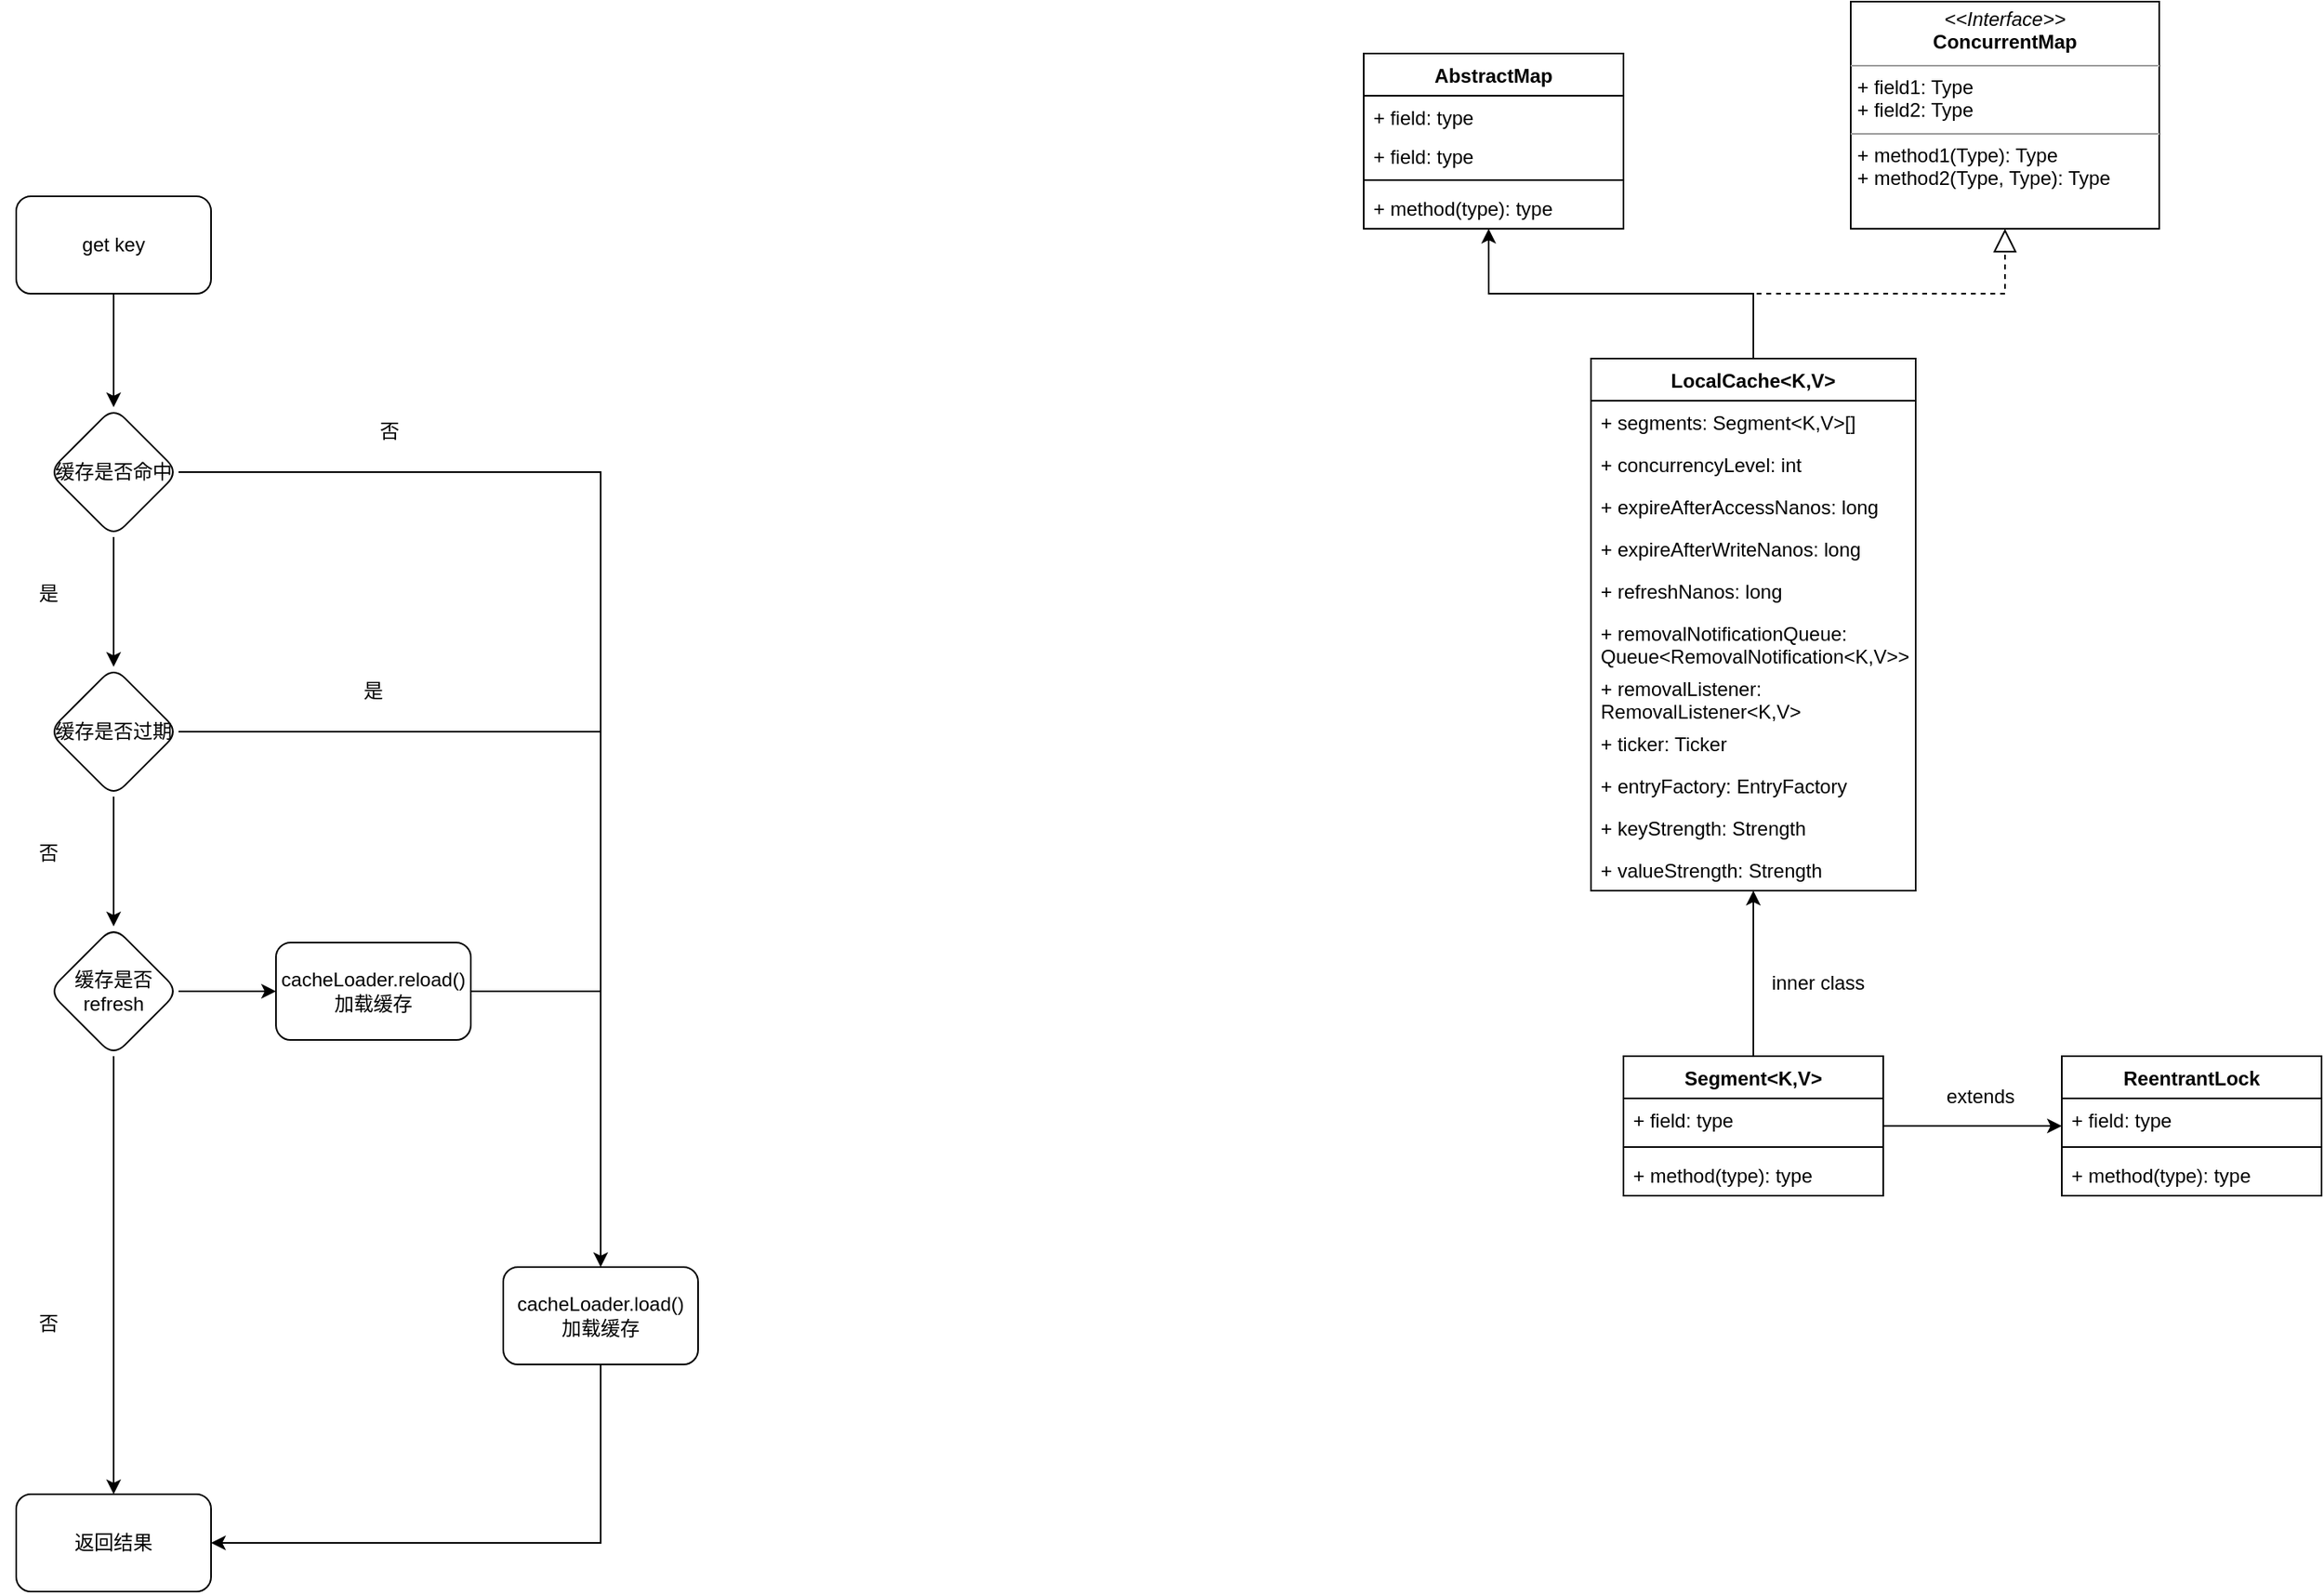<mxfile version="21.6.1" type="github">
  <diagram name="第 1 页" id="geORoSbtRlsgjxlfL54r">
    <mxGraphModel dx="1306" dy="726" grid="1" gridSize="10" guides="1" tooltips="1" connect="1" arrows="1" fold="1" page="1" pageScale="1" pageWidth="827" pageHeight="1169" math="0" shadow="0">
      <root>
        <mxCell id="0" />
        <mxCell id="1" parent="0" />
        <mxCell id="rUhud2PPhJoLH6mJPej0-8" value="" style="edgeStyle=orthogonalEdgeStyle;rounded=0;orthogonalLoop=1;jettySize=auto;html=1;" edge="1" parent="1" source="rUhud2PPhJoLH6mJPej0-1" target="rUhud2PPhJoLH6mJPej0-7">
          <mxGeometry relative="1" as="geometry" />
        </mxCell>
        <mxCell id="rUhud2PPhJoLH6mJPej0-1" value="get key" style="rounded=1;whiteSpace=wrap;html=1;" vertex="1" parent="1">
          <mxGeometry x="170" y="140" width="120" height="60" as="geometry" />
        </mxCell>
        <mxCell id="rUhud2PPhJoLH6mJPej0-11" value="" style="edgeStyle=orthogonalEdgeStyle;rounded=0;orthogonalLoop=1;jettySize=auto;html=1;" edge="1" parent="1" source="rUhud2PPhJoLH6mJPej0-7" target="rUhud2PPhJoLH6mJPej0-10">
          <mxGeometry relative="1" as="geometry" />
        </mxCell>
        <mxCell id="rUhud2PPhJoLH6mJPej0-17" value="" style="edgeStyle=orthogonalEdgeStyle;rounded=0;orthogonalLoop=1;jettySize=auto;html=1;" edge="1" parent="1" source="rUhud2PPhJoLH6mJPej0-7" target="rUhud2PPhJoLH6mJPej0-16">
          <mxGeometry relative="1" as="geometry" />
        </mxCell>
        <mxCell id="rUhud2PPhJoLH6mJPej0-7" value="缓存是否命中" style="rhombus;whiteSpace=wrap;html=1;rounded=1;" vertex="1" parent="1">
          <mxGeometry x="190" y="270" width="80" height="80" as="geometry" />
        </mxCell>
        <mxCell id="rUhud2PPhJoLH6mJPej0-9" value="是" style="text;html=1;strokeColor=none;fillColor=none;align=center;verticalAlign=middle;whiteSpace=wrap;rounded=0;" vertex="1" parent="1">
          <mxGeometry x="160" y="370" width="60" height="30" as="geometry" />
        </mxCell>
        <mxCell id="rUhud2PPhJoLH6mJPej0-31" style="edgeStyle=orthogonalEdgeStyle;rounded=0;orthogonalLoop=1;jettySize=auto;html=1;entryX=1;entryY=0.5;entryDx=0;entryDy=0;" edge="1" parent="1" source="rUhud2PPhJoLH6mJPej0-10" target="rUhud2PPhJoLH6mJPej0-25">
          <mxGeometry relative="1" as="geometry">
            <Array as="points">
              <mxPoint x="530" y="970" />
            </Array>
          </mxGeometry>
        </mxCell>
        <mxCell id="rUhud2PPhJoLH6mJPej0-10" value="cacheLoader.load()&lt;br&gt;加载缓存" style="whiteSpace=wrap;html=1;rounded=1;" vertex="1" parent="1">
          <mxGeometry x="470" y="800" width="120" height="60" as="geometry" />
        </mxCell>
        <mxCell id="rUhud2PPhJoLH6mJPej0-12" value="否" style="text;html=1;strokeColor=none;fillColor=none;align=center;verticalAlign=middle;whiteSpace=wrap;rounded=0;" vertex="1" parent="1">
          <mxGeometry x="370" y="270" width="60" height="30" as="geometry" />
        </mxCell>
        <mxCell id="rUhud2PPhJoLH6mJPej0-19" value="" style="edgeStyle=orthogonalEdgeStyle;rounded=0;orthogonalLoop=1;jettySize=auto;html=1;" edge="1" parent="1" source="rUhud2PPhJoLH6mJPej0-16" target="rUhud2PPhJoLH6mJPej0-18">
          <mxGeometry relative="1" as="geometry" />
        </mxCell>
        <mxCell id="rUhud2PPhJoLH6mJPej0-16" value="缓存是否过期" style="rhombus;whiteSpace=wrap;html=1;rounded=1;" vertex="1" parent="1">
          <mxGeometry x="190" y="430" width="80" height="80" as="geometry" />
        </mxCell>
        <mxCell id="rUhud2PPhJoLH6mJPej0-26" value="" style="edgeStyle=orthogonalEdgeStyle;rounded=0;orthogonalLoop=1;jettySize=auto;html=1;" edge="1" parent="1" source="rUhud2PPhJoLH6mJPej0-18" target="rUhud2PPhJoLH6mJPej0-25">
          <mxGeometry relative="1" as="geometry" />
        </mxCell>
        <mxCell id="rUhud2PPhJoLH6mJPej0-29" value="" style="edgeStyle=orthogonalEdgeStyle;rounded=0;orthogonalLoop=1;jettySize=auto;html=1;" edge="1" parent="1" source="rUhud2PPhJoLH6mJPej0-18" target="rUhud2PPhJoLH6mJPej0-28">
          <mxGeometry relative="1" as="geometry" />
        </mxCell>
        <mxCell id="rUhud2PPhJoLH6mJPej0-18" value="缓存是否&lt;br&gt;refresh" style="rhombus;whiteSpace=wrap;html=1;rounded=1;" vertex="1" parent="1">
          <mxGeometry x="190" y="590" width="80" height="80" as="geometry" />
        </mxCell>
        <mxCell id="rUhud2PPhJoLH6mJPej0-20" value="否" style="text;html=1;strokeColor=none;fillColor=none;align=center;verticalAlign=middle;whiteSpace=wrap;rounded=0;" vertex="1" parent="1">
          <mxGeometry x="160" y="530" width="60" height="30" as="geometry" />
        </mxCell>
        <mxCell id="rUhud2PPhJoLH6mJPej0-22" value="" style="endArrow=none;html=1;rounded=0;exitX=1;exitY=0.5;exitDx=0;exitDy=0;" edge="1" parent="1" source="rUhud2PPhJoLH6mJPej0-16">
          <mxGeometry width="50" height="50" relative="1" as="geometry">
            <mxPoint x="390" y="540" as="sourcePoint" />
            <mxPoint x="530" y="470" as="targetPoint" />
          </mxGeometry>
        </mxCell>
        <mxCell id="rUhud2PPhJoLH6mJPej0-23" value="是" style="text;html=1;strokeColor=none;fillColor=none;align=center;verticalAlign=middle;whiteSpace=wrap;rounded=0;" vertex="1" parent="1">
          <mxGeometry x="360" y="430" width="60" height="30" as="geometry" />
        </mxCell>
        <mxCell id="rUhud2PPhJoLH6mJPej0-25" value="返回结果" style="whiteSpace=wrap;html=1;rounded=1;" vertex="1" parent="1">
          <mxGeometry x="170" y="940" width="120" height="60" as="geometry" />
        </mxCell>
        <mxCell id="rUhud2PPhJoLH6mJPej0-27" value="否" style="text;html=1;strokeColor=none;fillColor=none;align=center;verticalAlign=middle;whiteSpace=wrap;rounded=0;" vertex="1" parent="1">
          <mxGeometry x="160" y="820" width="60" height="30" as="geometry" />
        </mxCell>
        <mxCell id="rUhud2PPhJoLH6mJPej0-28" value="cacheLoader.reload()&lt;br&gt;加载缓存" style="whiteSpace=wrap;html=1;rounded=1;" vertex="1" parent="1">
          <mxGeometry x="330" y="600" width="120" height="60" as="geometry" />
        </mxCell>
        <mxCell id="rUhud2PPhJoLH6mJPej0-35" value="" style="endArrow=none;html=1;rounded=0;exitX=1;exitY=0.5;exitDx=0;exitDy=0;" edge="1" parent="1" source="rUhud2PPhJoLH6mJPej0-28">
          <mxGeometry width="50" height="50" relative="1" as="geometry">
            <mxPoint x="390" y="670" as="sourcePoint" />
            <mxPoint x="530" y="630" as="targetPoint" />
          </mxGeometry>
        </mxCell>
        <mxCell id="rUhud2PPhJoLH6mJPej0-51" style="edgeStyle=orthogonalEdgeStyle;rounded=0;orthogonalLoop=1;jettySize=auto;html=1;entryX=0.481;entryY=1;entryDx=0;entryDy=0;entryPerimeter=0;" edge="1" parent="1" source="rUhud2PPhJoLH6mJPej0-37" target="rUhud2PPhJoLH6mJPej0-50">
          <mxGeometry relative="1" as="geometry" />
        </mxCell>
        <mxCell id="rUhud2PPhJoLH6mJPej0-70" style="edgeStyle=orthogonalEdgeStyle;rounded=0;orthogonalLoop=1;jettySize=auto;html=1;exitX=0.5;exitY=0;exitDx=0;exitDy=0;" edge="1" parent="1" source="rUhud2PPhJoLH6mJPej0-64" target="rUhud2PPhJoLH6mJPej0-37">
          <mxGeometry relative="1" as="geometry" />
        </mxCell>
        <mxCell id="rUhud2PPhJoLH6mJPej0-37" value="LocalCache&amp;lt;K,V&amp;gt;" style="swimlane;fontStyle=1;align=center;verticalAlign=top;childLayout=stackLayout;horizontal=1;startSize=26;horizontalStack=0;resizeParent=1;resizeParentMax=0;resizeLast=0;collapsible=1;marginBottom=0;whiteSpace=wrap;html=1;" vertex="1" parent="1">
          <mxGeometry x="1140" y="240" width="200" height="328" as="geometry" />
        </mxCell>
        <mxCell id="rUhud2PPhJoLH6mJPej0-38" value="+ segments: Segment&amp;lt;K,V&amp;gt;[]&amp;nbsp;" style="text;strokeColor=none;fillColor=none;align=left;verticalAlign=top;spacingLeft=4;spacingRight=4;overflow=hidden;rotatable=0;points=[[0,0.5],[1,0.5]];portConstraint=eastwest;whiteSpace=wrap;html=1;" vertex="1" parent="rUhud2PPhJoLH6mJPej0-37">
          <mxGeometry y="26" width="200" height="26" as="geometry" />
        </mxCell>
        <mxCell id="rUhud2PPhJoLH6mJPej0-54" value="+ concurrencyLevel: int&amp;nbsp;" style="text;strokeColor=none;fillColor=none;align=left;verticalAlign=top;spacingLeft=4;spacingRight=4;overflow=hidden;rotatable=0;points=[[0,0.5],[1,0.5]];portConstraint=eastwest;whiteSpace=wrap;html=1;" vertex="1" parent="rUhud2PPhJoLH6mJPej0-37">
          <mxGeometry y="52" width="200" height="26" as="geometry" />
        </mxCell>
        <mxCell id="rUhud2PPhJoLH6mJPej0-55" value="+&amp;nbsp;expireAfterAccessNanos&lt;span style=&quot;background-color: initial;&quot;&gt;: long&amp;nbsp;&lt;/span&gt;" style="text;strokeColor=none;fillColor=none;align=left;verticalAlign=top;spacingLeft=4;spacingRight=4;overflow=hidden;rotatable=0;points=[[0,0.5],[1,0.5]];portConstraint=eastwest;whiteSpace=wrap;html=1;" vertex="1" parent="rUhud2PPhJoLH6mJPej0-37">
          <mxGeometry y="78" width="200" height="26" as="geometry" />
        </mxCell>
        <mxCell id="rUhud2PPhJoLH6mJPej0-56" value="+&amp;nbsp;expireAfterWriteNanos&lt;span style=&quot;background-color: initial;&quot;&gt;: long&amp;nbsp;&lt;/span&gt;" style="text;strokeColor=none;fillColor=none;align=left;verticalAlign=top;spacingLeft=4;spacingRight=4;overflow=hidden;rotatable=0;points=[[0,0.5],[1,0.5]];portConstraint=eastwest;whiteSpace=wrap;html=1;" vertex="1" parent="rUhud2PPhJoLH6mJPej0-37">
          <mxGeometry y="104" width="200" height="26" as="geometry" />
        </mxCell>
        <mxCell id="rUhud2PPhJoLH6mJPej0-57" value="+&amp;nbsp;refreshNanos&lt;span style=&quot;background-color: initial;&quot;&gt;: long&amp;nbsp;&lt;/span&gt;" style="text;strokeColor=none;fillColor=none;align=left;verticalAlign=top;spacingLeft=4;spacingRight=4;overflow=hidden;rotatable=0;points=[[0,0.5],[1,0.5]];portConstraint=eastwest;whiteSpace=wrap;html=1;" vertex="1" parent="rUhud2PPhJoLH6mJPej0-37">
          <mxGeometry y="130" width="200" height="26" as="geometry" />
        </mxCell>
        <mxCell id="rUhud2PPhJoLH6mJPej0-58" value="+&amp;nbsp;removalNotificationQueue&lt;span style=&quot;background-color: initial;&quot;&gt;:&lt;br&gt;Queue&amp;lt;RemovalNotification&amp;lt;K,V&amp;gt;&amp;gt;&amp;nbsp;&lt;/span&gt;" style="text;strokeColor=none;fillColor=none;align=left;verticalAlign=top;spacingLeft=4;spacingRight=4;overflow=hidden;rotatable=0;points=[[0,0.5],[1,0.5]];portConstraint=eastwest;whiteSpace=wrap;html=1;" vertex="1" parent="rUhud2PPhJoLH6mJPej0-37">
          <mxGeometry y="156" width="200" height="34" as="geometry" />
        </mxCell>
        <mxCell id="rUhud2PPhJoLH6mJPej0-59" value="+&amp;nbsp;removalListener&lt;span style=&quot;background-color: initial;&quot;&gt;: RemovalListener&amp;lt;K,V&amp;gt;&amp;nbsp;&lt;/span&gt;" style="text;strokeColor=none;fillColor=none;align=left;verticalAlign=top;spacingLeft=4;spacingRight=4;overflow=hidden;rotatable=0;points=[[0,0.5],[1,0.5]];portConstraint=eastwest;whiteSpace=wrap;html=1;" vertex="1" parent="rUhud2PPhJoLH6mJPej0-37">
          <mxGeometry y="190" width="200" height="34" as="geometry" />
        </mxCell>
        <mxCell id="rUhud2PPhJoLH6mJPej0-60" value="+ ticker&lt;span style=&quot;background-color: initial;&quot;&gt;: Ticker&amp;nbsp;&lt;/span&gt;" style="text;strokeColor=none;fillColor=none;align=left;verticalAlign=top;spacingLeft=4;spacingRight=4;overflow=hidden;rotatable=0;points=[[0,0.5],[1,0.5]];portConstraint=eastwest;whiteSpace=wrap;html=1;" vertex="1" parent="rUhud2PPhJoLH6mJPej0-37">
          <mxGeometry y="224" width="200" height="26" as="geometry" />
        </mxCell>
        <mxCell id="rUhud2PPhJoLH6mJPej0-61" value="+ entryFactory&lt;span style=&quot;background-color: initial;&quot;&gt;: EntryFactory&amp;nbsp;&lt;/span&gt;" style="text;strokeColor=none;fillColor=none;align=left;verticalAlign=top;spacingLeft=4;spacingRight=4;overflow=hidden;rotatable=0;points=[[0,0.5],[1,0.5]];portConstraint=eastwest;whiteSpace=wrap;html=1;" vertex="1" parent="rUhud2PPhJoLH6mJPej0-37">
          <mxGeometry y="250" width="200" height="26" as="geometry" />
        </mxCell>
        <mxCell id="rUhud2PPhJoLH6mJPej0-62" value="+ keyStrength&lt;span style=&quot;background-color: initial;&quot;&gt;: Strength&lt;/span&gt;" style="text;strokeColor=none;fillColor=none;align=left;verticalAlign=top;spacingLeft=4;spacingRight=4;overflow=hidden;rotatable=0;points=[[0,0.5],[1,0.5]];portConstraint=eastwest;whiteSpace=wrap;html=1;" vertex="1" parent="rUhud2PPhJoLH6mJPej0-37">
          <mxGeometry y="276" width="200" height="26" as="geometry" />
        </mxCell>
        <mxCell id="rUhud2PPhJoLH6mJPej0-63" value="+ valueStrength&lt;span style=&quot;background-color: initial;&quot;&gt;: Strength&lt;/span&gt;" style="text;strokeColor=none;fillColor=none;align=left;verticalAlign=top;spacingLeft=4;spacingRight=4;overflow=hidden;rotatable=0;points=[[0,0.5],[1,0.5]];portConstraint=eastwest;whiteSpace=wrap;html=1;" vertex="1" parent="rUhud2PPhJoLH6mJPej0-37">
          <mxGeometry y="302" width="200" height="26" as="geometry" />
        </mxCell>
        <mxCell id="rUhud2PPhJoLH6mJPej0-41" value="" style="endArrow=block;dashed=1;endFill=0;endSize=12;html=1;rounded=0;exitX=0.5;exitY=0;exitDx=0;exitDy=0;edgeStyle=orthogonalEdgeStyle;entryX=0.5;entryY=1;entryDx=0;entryDy=0;" edge="1" parent="1" source="rUhud2PPhJoLH6mJPej0-37" target="rUhud2PPhJoLH6mJPej0-46">
          <mxGeometry width="160" relative="1" as="geometry">
            <mxPoint x="1290" y="450" as="sourcePoint" />
            <mxPoint x="1241.304" y="161" as="targetPoint" />
            <Array as="points">
              <mxPoint x="1240" y="200" />
              <mxPoint x="1395" y="200" />
            </Array>
          </mxGeometry>
        </mxCell>
        <mxCell id="rUhud2PPhJoLH6mJPej0-46" value="&lt;p style=&quot;margin:0px;margin-top:4px;text-align:center;&quot;&gt;&lt;i&gt;&amp;lt;&amp;lt;Interface&amp;gt;&amp;gt;&lt;/i&gt;&lt;br&gt;&lt;b&gt;ConcurrentMap&lt;/b&gt;&lt;/p&gt;&lt;hr size=&quot;1&quot;&gt;&lt;p style=&quot;margin:0px;margin-left:4px;&quot;&gt;+ field1: Type&lt;br&gt;+ field2: Type&lt;/p&gt;&lt;hr size=&quot;1&quot;&gt;&lt;p style=&quot;margin:0px;margin-left:4px;&quot;&gt;+ method1(Type): Type&lt;br&gt;+ method2(Type, Type): Type&lt;/p&gt;" style="verticalAlign=top;align=left;overflow=fill;fontSize=12;fontFamily=Helvetica;html=1;whiteSpace=wrap;" vertex="1" parent="1">
          <mxGeometry x="1300" y="20" width="190" height="140" as="geometry" />
        </mxCell>
        <mxCell id="rUhud2PPhJoLH6mJPej0-47" value="AbstractMap&lt;br&gt;" style="swimlane;fontStyle=1;align=center;verticalAlign=top;childLayout=stackLayout;horizontal=1;startSize=26;horizontalStack=0;resizeParent=1;resizeParentMax=0;resizeLast=0;collapsible=1;marginBottom=0;whiteSpace=wrap;html=1;" vertex="1" parent="1">
          <mxGeometry x="1000" y="52" width="160" height="108" as="geometry" />
        </mxCell>
        <mxCell id="rUhud2PPhJoLH6mJPej0-48" value="+ field: type" style="text;strokeColor=none;fillColor=none;align=left;verticalAlign=top;spacingLeft=4;spacingRight=4;overflow=hidden;rotatable=0;points=[[0,0.5],[1,0.5]];portConstraint=eastwest;whiteSpace=wrap;html=1;" vertex="1" parent="rUhud2PPhJoLH6mJPej0-47">
          <mxGeometry y="26" width="160" height="24" as="geometry" />
        </mxCell>
        <mxCell id="rUhud2PPhJoLH6mJPej0-53" value="+ field: type" style="text;strokeColor=none;fillColor=none;align=left;verticalAlign=top;spacingLeft=4;spacingRight=4;overflow=hidden;rotatable=0;points=[[0,0.5],[1,0.5]];portConstraint=eastwest;whiteSpace=wrap;html=1;" vertex="1" parent="rUhud2PPhJoLH6mJPej0-47">
          <mxGeometry y="50" width="160" height="24" as="geometry" />
        </mxCell>
        <mxCell id="rUhud2PPhJoLH6mJPej0-49" value="" style="line;strokeWidth=1;fillColor=none;align=left;verticalAlign=middle;spacingTop=-1;spacingLeft=3;spacingRight=3;rotatable=0;labelPosition=right;points=[];portConstraint=eastwest;strokeColor=inherit;" vertex="1" parent="rUhud2PPhJoLH6mJPej0-47">
          <mxGeometry y="74" width="160" height="8" as="geometry" />
        </mxCell>
        <mxCell id="rUhud2PPhJoLH6mJPej0-50" value="+ method(type): type" style="text;strokeColor=none;fillColor=none;align=left;verticalAlign=top;spacingLeft=4;spacingRight=4;overflow=hidden;rotatable=0;points=[[0,0.5],[1,0.5]];portConstraint=eastwest;whiteSpace=wrap;html=1;" vertex="1" parent="rUhud2PPhJoLH6mJPej0-47">
          <mxGeometry y="82" width="160" height="26" as="geometry" />
        </mxCell>
        <mxCell id="rUhud2PPhJoLH6mJPej0-76" value="" style="edgeStyle=orthogonalEdgeStyle;rounded=0;orthogonalLoop=1;jettySize=auto;html=1;" edge="1" parent="1" source="rUhud2PPhJoLH6mJPej0-64" target="rUhud2PPhJoLH6mJPej0-72">
          <mxGeometry relative="1" as="geometry" />
        </mxCell>
        <mxCell id="rUhud2PPhJoLH6mJPej0-64" value="Segment&amp;lt;K,V&amp;gt;" style="swimlane;fontStyle=1;align=center;verticalAlign=top;childLayout=stackLayout;horizontal=1;startSize=26;horizontalStack=0;resizeParent=1;resizeParentMax=0;resizeLast=0;collapsible=1;marginBottom=0;whiteSpace=wrap;html=1;" vertex="1" parent="1">
          <mxGeometry x="1160" y="670" width="160" height="86" as="geometry" />
        </mxCell>
        <mxCell id="rUhud2PPhJoLH6mJPej0-65" value="+ field: type" style="text;strokeColor=none;fillColor=none;align=left;verticalAlign=top;spacingLeft=4;spacingRight=4;overflow=hidden;rotatable=0;points=[[0,0.5],[1,0.5]];portConstraint=eastwest;whiteSpace=wrap;html=1;" vertex="1" parent="rUhud2PPhJoLH6mJPej0-64">
          <mxGeometry y="26" width="160" height="26" as="geometry" />
        </mxCell>
        <mxCell id="rUhud2PPhJoLH6mJPej0-66" value="" style="line;strokeWidth=1;fillColor=none;align=left;verticalAlign=middle;spacingTop=-1;spacingLeft=3;spacingRight=3;rotatable=0;labelPosition=right;points=[];portConstraint=eastwest;strokeColor=inherit;" vertex="1" parent="rUhud2PPhJoLH6mJPej0-64">
          <mxGeometry y="52" width="160" height="8" as="geometry" />
        </mxCell>
        <mxCell id="rUhud2PPhJoLH6mJPej0-67" value="+ method(type): type" style="text;strokeColor=none;fillColor=none;align=left;verticalAlign=top;spacingLeft=4;spacingRight=4;overflow=hidden;rotatable=0;points=[[0,0.5],[1,0.5]];portConstraint=eastwest;whiteSpace=wrap;html=1;" vertex="1" parent="rUhud2PPhJoLH6mJPej0-64">
          <mxGeometry y="60" width="160" height="26" as="geometry" />
        </mxCell>
        <mxCell id="rUhud2PPhJoLH6mJPej0-71" value="inner class" style="text;html=1;strokeColor=none;fillColor=none;align=center;verticalAlign=middle;whiteSpace=wrap;rounded=0;" vertex="1" parent="1">
          <mxGeometry x="1250" y="610" width="60" height="30" as="geometry" />
        </mxCell>
        <mxCell id="rUhud2PPhJoLH6mJPej0-72" value="ReentrantLock" style="swimlane;fontStyle=1;align=center;verticalAlign=top;childLayout=stackLayout;horizontal=1;startSize=26;horizontalStack=0;resizeParent=1;resizeParentMax=0;resizeLast=0;collapsible=1;marginBottom=0;whiteSpace=wrap;html=1;" vertex="1" parent="1">
          <mxGeometry x="1430" y="670" width="160" height="86" as="geometry" />
        </mxCell>
        <mxCell id="rUhud2PPhJoLH6mJPej0-73" value="+ field: type" style="text;strokeColor=none;fillColor=none;align=left;verticalAlign=top;spacingLeft=4;spacingRight=4;overflow=hidden;rotatable=0;points=[[0,0.5],[1,0.5]];portConstraint=eastwest;whiteSpace=wrap;html=1;" vertex="1" parent="rUhud2PPhJoLH6mJPej0-72">
          <mxGeometry y="26" width="160" height="26" as="geometry" />
        </mxCell>
        <mxCell id="rUhud2PPhJoLH6mJPej0-74" value="" style="line;strokeWidth=1;fillColor=none;align=left;verticalAlign=middle;spacingTop=-1;spacingLeft=3;spacingRight=3;rotatable=0;labelPosition=right;points=[];portConstraint=eastwest;strokeColor=inherit;" vertex="1" parent="rUhud2PPhJoLH6mJPej0-72">
          <mxGeometry y="52" width="160" height="8" as="geometry" />
        </mxCell>
        <mxCell id="rUhud2PPhJoLH6mJPej0-75" value="+ method(type): type" style="text;strokeColor=none;fillColor=none;align=left;verticalAlign=top;spacingLeft=4;spacingRight=4;overflow=hidden;rotatable=0;points=[[0,0.5],[1,0.5]];portConstraint=eastwest;whiteSpace=wrap;html=1;" vertex="1" parent="rUhud2PPhJoLH6mJPej0-72">
          <mxGeometry y="60" width="160" height="26" as="geometry" />
        </mxCell>
        <mxCell id="rUhud2PPhJoLH6mJPej0-77" value="extends" style="text;html=1;strokeColor=none;fillColor=none;align=center;verticalAlign=middle;whiteSpace=wrap;rounded=0;" vertex="1" parent="1">
          <mxGeometry x="1350" y="680" width="60" height="30" as="geometry" />
        </mxCell>
      </root>
    </mxGraphModel>
  </diagram>
</mxfile>

